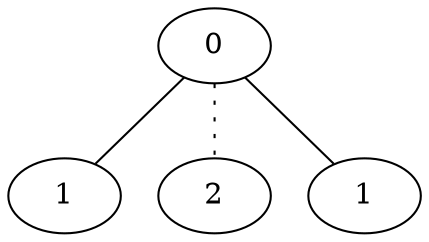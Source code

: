 graph {
a0[label=0];
a1[label=1];
a2[label=2];
a3[label=1];
a0 -- a1;
a0 -- a2 [style=dotted];
a0 -- a3;
}
